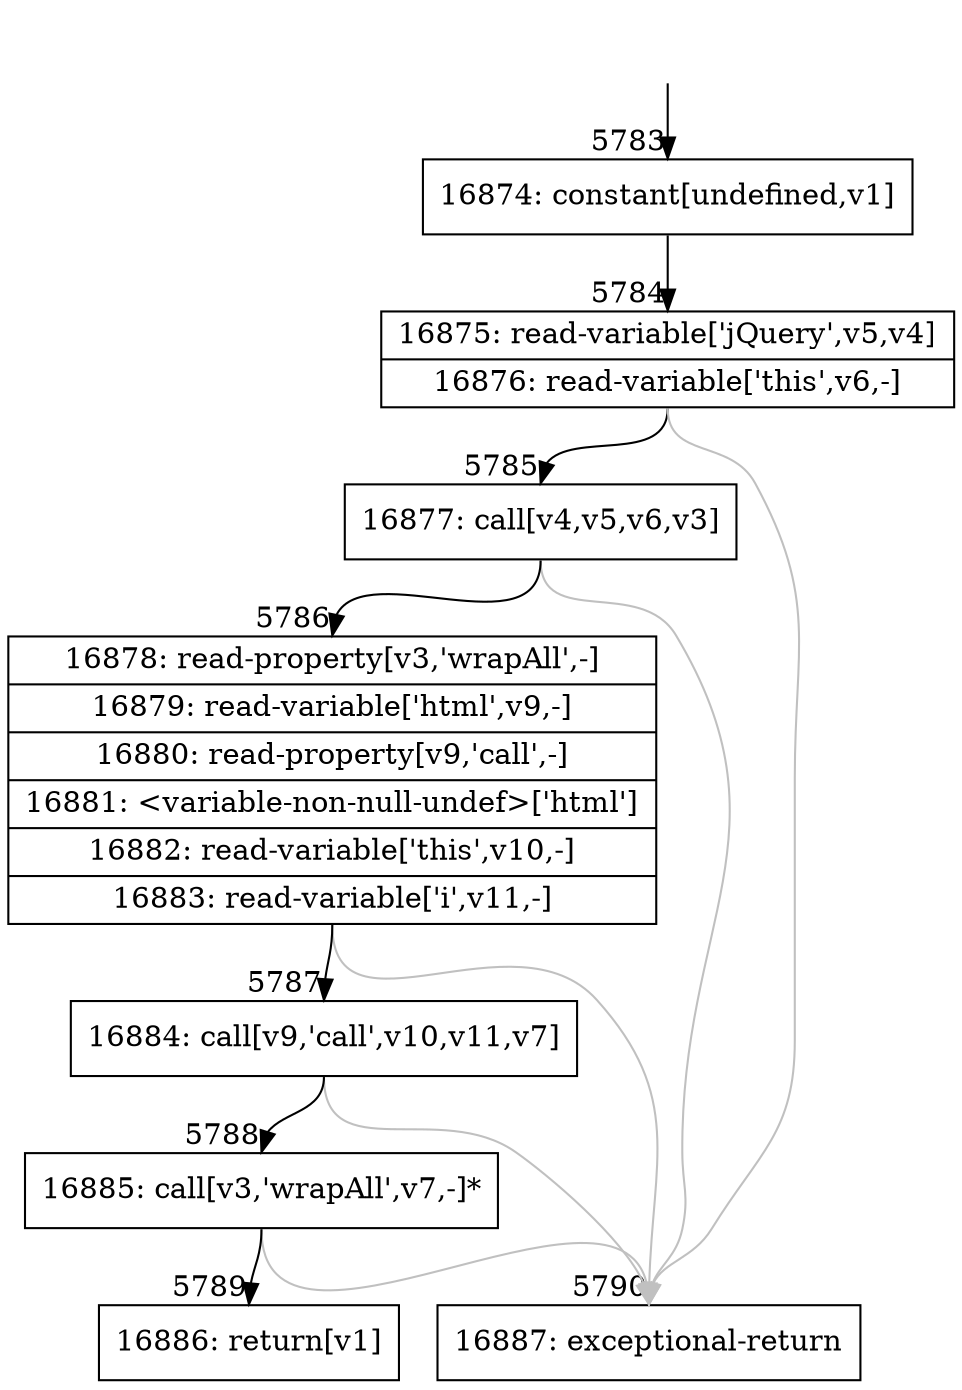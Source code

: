 digraph {
rankdir="TD"
BB_entry376[shape=none,label=""];
BB_entry376 -> BB5783 [tailport=s, headport=n, headlabel="    5783"]
BB5783 [shape=record label="{16874: constant[undefined,v1]}" ] 
BB5783 -> BB5784 [tailport=s, headport=n, headlabel="      5784"]
BB5784 [shape=record label="{16875: read-variable['jQuery',v5,v4]|16876: read-variable['this',v6,-]}" ] 
BB5784 -> BB5785 [tailport=s, headport=n, headlabel="      5785"]
BB5784 -> BB5790 [tailport=s, headport=n, color=gray, headlabel="      5790"]
BB5785 [shape=record label="{16877: call[v4,v5,v6,v3]}" ] 
BB5785 -> BB5786 [tailport=s, headport=n, headlabel="      5786"]
BB5785 -> BB5790 [tailport=s, headport=n, color=gray]
BB5786 [shape=record label="{16878: read-property[v3,'wrapAll',-]|16879: read-variable['html',v9,-]|16880: read-property[v9,'call',-]|16881: \<variable-non-null-undef\>['html']|16882: read-variable['this',v10,-]|16883: read-variable['i',v11,-]}" ] 
BB5786 -> BB5787 [tailport=s, headport=n, headlabel="      5787"]
BB5786 -> BB5790 [tailport=s, headport=n, color=gray]
BB5787 [shape=record label="{16884: call[v9,'call',v10,v11,v7]}" ] 
BB5787 -> BB5788 [tailport=s, headport=n, headlabel="      5788"]
BB5787 -> BB5790 [tailport=s, headport=n, color=gray]
BB5788 [shape=record label="{16885: call[v3,'wrapAll',v7,-]*}" ] 
BB5788 -> BB5789 [tailport=s, headport=n, headlabel="      5789"]
BB5788 -> BB5790 [tailport=s, headport=n, color=gray]
BB5789 [shape=record label="{16886: return[v1]}" ] 
BB5790 [shape=record label="{16887: exceptional-return}" ] 
}
